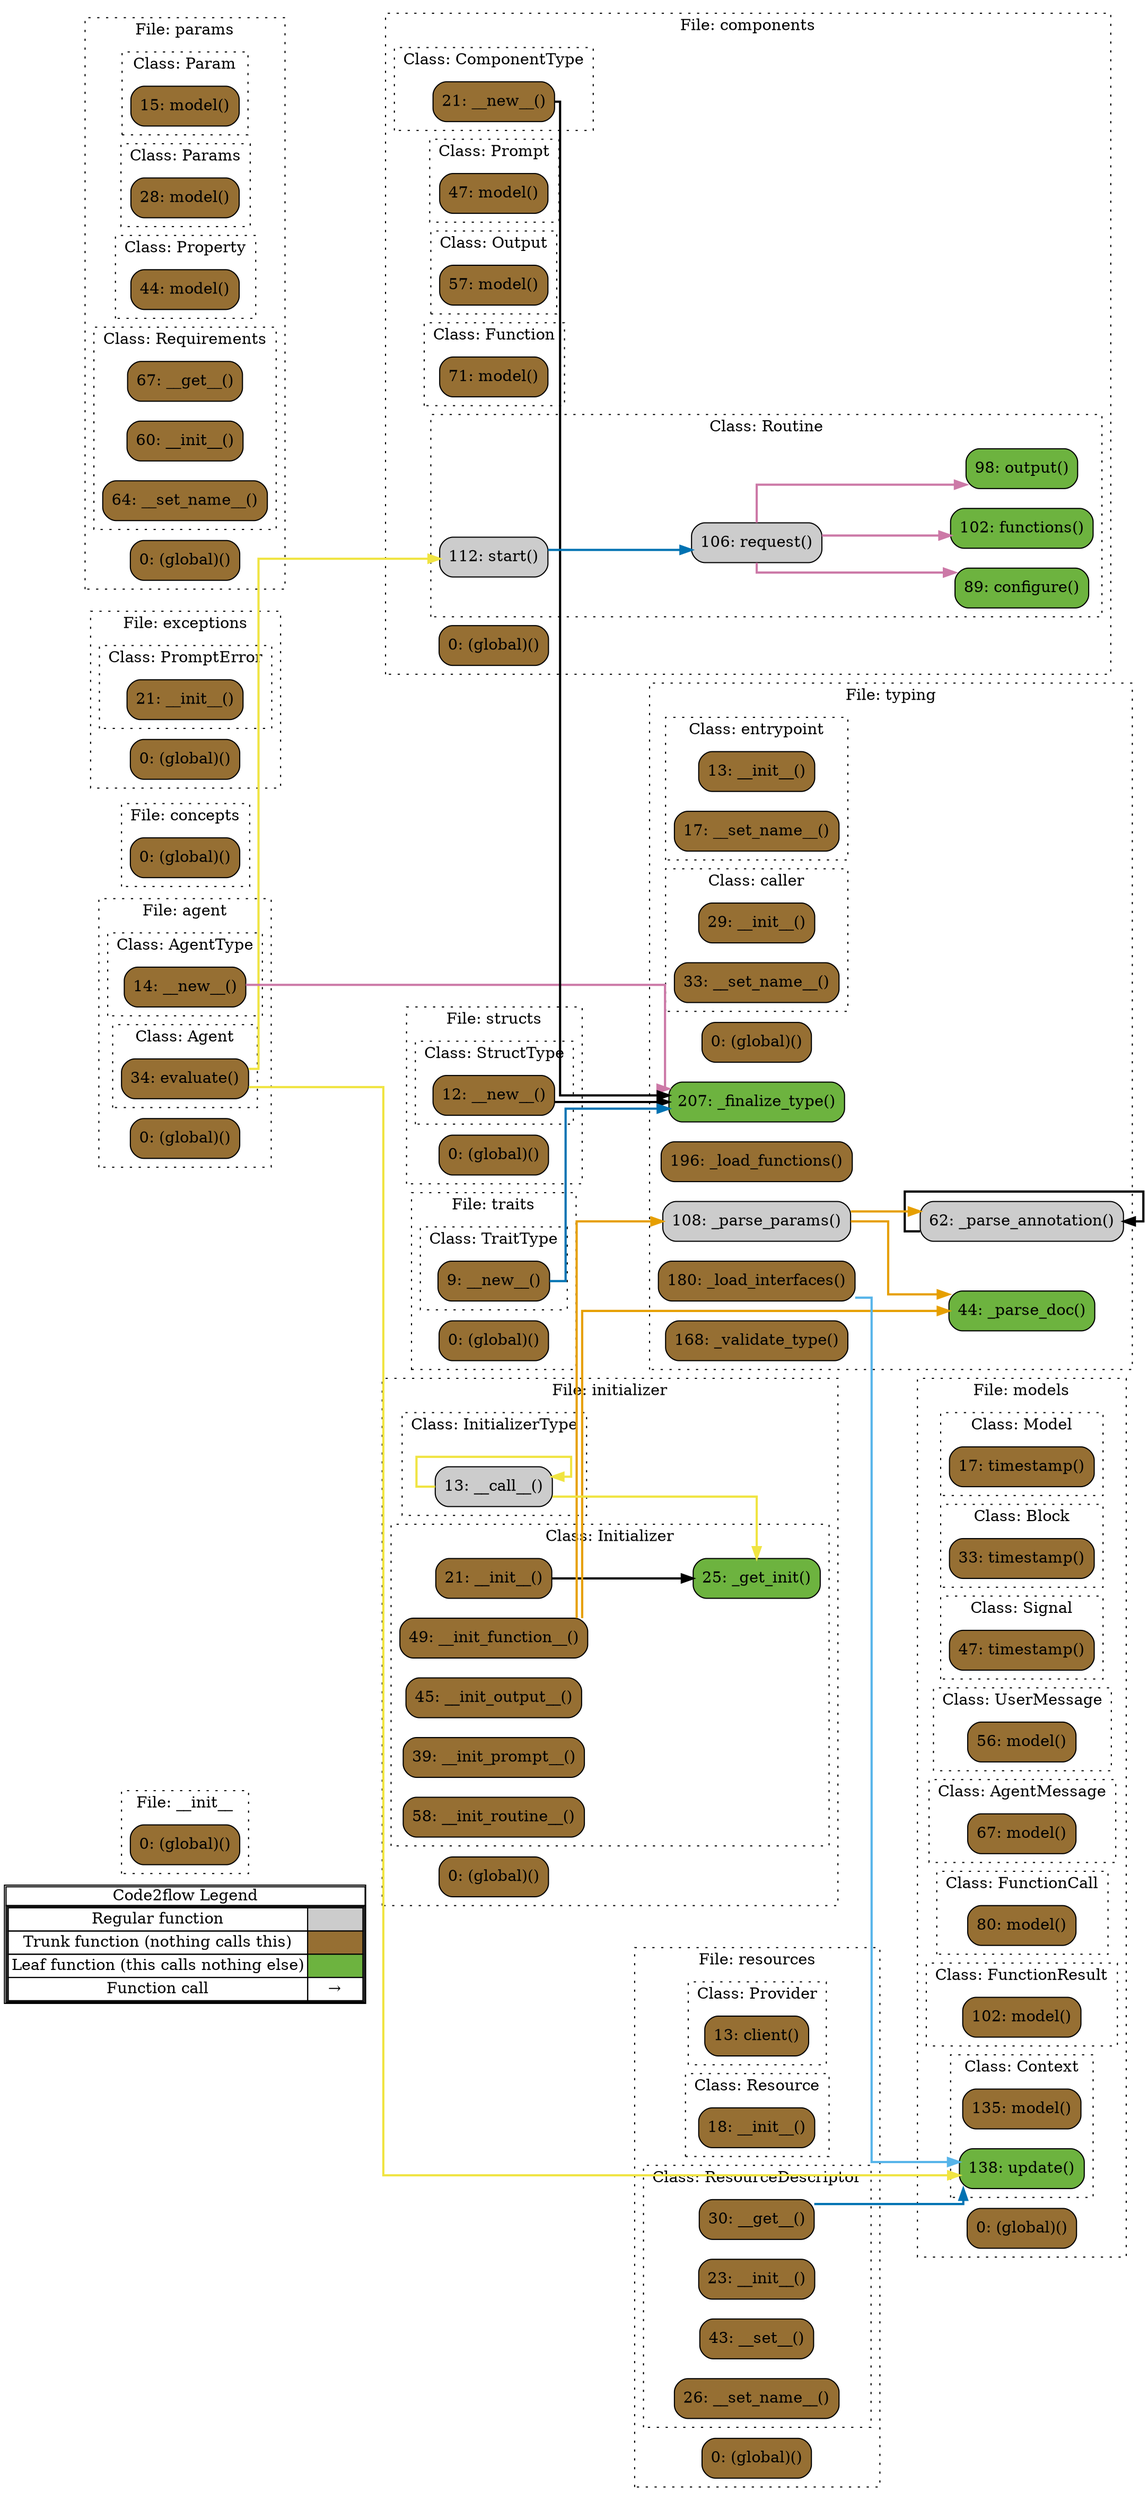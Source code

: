 digraph G {
concentrate=true;
splines="ortho";
rankdir="LR";
subgraph legend{
    rank = min;
    label = "legend";
    Legend [shape=none, margin=0, label = <
        <table cellspacing="0" cellpadding="0" border="1"><tr><td>Code2flow Legend</td></tr><tr><td>
        <table cellspacing="0">
        <tr><td>Regular function</td><td width="50px" bgcolor='#cccccc'></td></tr>
        <tr><td>Trunk function (nothing calls this)</td><td bgcolor='#966F33'></td></tr>
        <tr><td>Leaf function (this calls nothing else)</td><td bgcolor='#6db33f'></td></tr>
        <tr><td>Function call</td><td><font color='black'>&#8594;</font></td></tr>
        </table></td></tr></table>
        >];
}node_921742ec [label="0: (global)()" name="__init__::(global)" shape="rect" style="rounded,filled" fillcolor="#966F33" ];
node_7b9087e4 [label="0: (global)()" name="agent::(global)" shape="rect" style="rounded,filled" fillcolor="#966F33" ];
node_339a7544 [label="34: evaluate()" name="agent::Agent.evaluate" shape="rect" style="rounded,filled" fillcolor="#966F33" ];
node_f33008f7 [label="14: __new__()" name="agent::AgentType.__new__" shape="rect" style="rounded,filled" fillcolor="#966F33" ];
node_f44ae6a5 [label="0: (global)()" name="components::(global)" shape="rect" style="rounded,filled" fillcolor="#966F33" ];
node_cdb59b08 [label="21: __new__()" name="components::ComponentType.__new__" shape="rect" style="rounded,filled" fillcolor="#966F33" ];
node_5746812b [label="71: model()" name="components::Function.model" shape="rect" style="rounded,filled" fillcolor="#966F33" ];
node_d385e73f [label="57: model()" name="components::Output.model" shape="rect" style="rounded,filled" fillcolor="#966F33" ];
node_5f07d538 [label="47: model()" name="components::Prompt.model" shape="rect" style="rounded,filled" fillcolor="#966F33" ];
node_ad6d80b6 [label="89: configure()" name="components::Routine.configure" shape="rect" style="rounded,filled" fillcolor="#6db33f" ];
node_31ebd7fd [label="102: functions()" name="components::Routine.functions" shape="rect" style="rounded,filled" fillcolor="#6db33f" ];
node_ba67c678 [label="98: output()" name="components::Routine.output" shape="rect" style="rounded,filled" fillcolor="#6db33f" ];
node_81c237c7 [label="106: request()" name="components::Routine.request" shape="rect" style="rounded,filled" fillcolor="#cccccc" ];
node_8fd400ed [label="112: start()" name="components::Routine.start" shape="rect" style="rounded,filled" fillcolor="#cccccc" ];
node_d0336c6b [label="0: (global)()" name="concepts::(global)" shape="rect" style="rounded,filled" fillcolor="#966F33" ];
node_6a29977a [label="0: (global)()" name="exceptions::(global)" shape="rect" style="rounded,filled" fillcolor="#966F33" ];
node_c529e77f [label="21: __init__()" name="exceptions::PromptError.__init__" shape="rect" style="rounded,filled" fillcolor="#966F33" ];
node_96000ddb [label="0: (global)()" name="initializer::(global)" shape="rect" style="rounded,filled" fillcolor="#966F33" ];
node_f8063900 [label="21: __init__()" name="initializer::Initializer.__init__" shape="rect" style="rounded,filled" fillcolor="#966F33" ];
node_4eebbed9 [label="49: __init_function__()" name="initializer::Initializer.__init_function__" shape="rect" style="rounded,filled" fillcolor="#966F33" ];
node_90e0964e [label="45: __init_output__()" name="initializer::Initializer.__init_output__" shape="rect" style="rounded,filled" fillcolor="#966F33" ];
node_59ffd2a1 [label="39: __init_prompt__()" name="initializer::Initializer.__init_prompt__" shape="rect" style="rounded,filled" fillcolor="#966F33" ];
node_3350392d [label="58: __init_routine__()" name="initializer::Initializer.__init_routine__" shape="rect" style="rounded,filled" fillcolor="#966F33" ];
node_38099711 [label="25: _get_init()" name="initializer::Initializer._get_init" shape="rect" style="rounded,filled" fillcolor="#6db33f" ];
node_48ff04ec [label="13: __call__()" name="initializer::InitializerType.__call__" shape="rect" style="rounded,filled" fillcolor="#cccccc" ];
node_ead8c490 [label="0: (global)()" name="models::(global)" shape="rect" style="rounded,filled" fillcolor="#966F33" ];
node_0489897d [label="67: model()" name="models::AgentMessage.model" shape="rect" style="rounded,filled" fillcolor="#966F33" ];
node_890e64a5 [label="33: timestamp()" name="models::Block.timestamp" shape="rect" style="rounded,filled" fillcolor="#966F33" ];
node_2bf30205 [label="135: model()" name="models::Context.model" shape="rect" style="rounded,filled" fillcolor="#966F33" ];
node_da70fab2 [label="138: update()" name="models::Context.update" shape="rect" style="rounded,filled" fillcolor="#6db33f" ];
node_37552f9c [label="80: model()" name="models::FunctionCall.model" shape="rect" style="rounded,filled" fillcolor="#966F33" ];
node_f8b3f9ed [label="102: model()" name="models::FunctionResult.model" shape="rect" style="rounded,filled" fillcolor="#966F33" ];
node_f16ba04b [label="17: timestamp()" name="models::Model.timestamp" shape="rect" style="rounded,filled" fillcolor="#966F33" ];
node_47946ba7 [label="47: timestamp()" name="models::Signal.timestamp" shape="rect" style="rounded,filled" fillcolor="#966F33" ];
node_13d276fe [label="56: model()" name="models::UserMessage.model" shape="rect" style="rounded,filled" fillcolor="#966F33" ];
node_2c13d73d [label="0: (global)()" name="params::(global)" shape="rect" style="rounded,filled" fillcolor="#966F33" ];
node_2d135fa1 [label="15: model()" name="params::Param.model" shape="rect" style="rounded,filled" fillcolor="#966F33" ];
node_1dc62df2 [label="28: model()" name="params::Params.model" shape="rect" style="rounded,filled" fillcolor="#966F33" ];
node_212163dc [label="44: model()" name="params::Property.model" shape="rect" style="rounded,filled" fillcolor="#966F33" ];
node_2452e36b [label="67: __get__()" name="params::Requirements.__get__" shape="rect" style="rounded,filled" fillcolor="#966F33" ];
node_7e3e00f9 [label="60: __init__()" name="params::Requirements.__init__" shape="rect" style="rounded,filled" fillcolor="#966F33" ];
node_ea72a83a [label="64: __set_name__()" name="params::Requirements.__set_name__" shape="rect" style="rounded,filled" fillcolor="#966F33" ];
node_cb8a9ae7 [label="0: (global)()" name="resources::(global)" shape="rect" style="rounded,filled" fillcolor="#966F33" ];
node_826fb8b1 [label="13: client()" name="resources::Provider.client" shape="rect" style="rounded,filled" fillcolor="#966F33" ];
node_61a2d4b7 [label="18: __init__()" name="resources::Resource.__init__" shape="rect" style="rounded,filled" fillcolor="#966F33" ];
node_3c80d0a5 [label="30: __get__()" name="resources::ResourceDescriptor.__get__" shape="rect" style="rounded,filled" fillcolor="#966F33" ];
node_5fba073a [label="23: __init__()" name="resources::ResourceDescriptor.__init__" shape="rect" style="rounded,filled" fillcolor="#966F33" ];
node_5d2ce5d8 [label="43: __set__()" name="resources::ResourceDescriptor.__set__" shape="rect" style="rounded,filled" fillcolor="#966F33" ];
node_8d31c046 [label="26: __set_name__()" name="resources::ResourceDescriptor.__set_name__" shape="rect" style="rounded,filled" fillcolor="#966F33" ];
node_1ccd9661 [label="0: (global)()" name="structs::(global)" shape="rect" style="rounded,filled" fillcolor="#966F33" ];
node_04ba5e90 [label="12: __new__()" name="structs::StructType.__new__" shape="rect" style="rounded,filled" fillcolor="#966F33" ];
node_2d858b28 [label="0: (global)()" name="traits::(global)" shape="rect" style="rounded,filled" fillcolor="#966F33" ];
node_2e855fdd [label="9: __new__()" name="traits::TraitType.__new__" shape="rect" style="rounded,filled" fillcolor="#966F33" ];
node_f3883ccb [label="0: (global)()" name="typing::(global)" shape="rect" style="rounded,filled" fillcolor="#966F33" ];
node_946bd701 [label="207: _finalize_type()" name="typing::_finalize_type" shape="rect" style="rounded,filled" fillcolor="#6db33f" ];
node_92edbc41 [label="196: _load_functions()" name="typing::_load_functions" shape="rect" style="rounded,filled" fillcolor="#966F33" ];
node_64172f82 [label="180: _load_interfaces()" name="typing::_load_interfaces" shape="rect" style="rounded,filled" fillcolor="#966F33" ];
node_a6052b90 [label="62: _parse_annotation()" name="typing::_parse_annotation" shape="rect" style="rounded,filled" fillcolor="#cccccc" ];
node_63d2c9a8 [label="44: _parse_doc()" name="typing::_parse_doc" shape="rect" style="rounded,filled" fillcolor="#6db33f" ];
node_972f65d1 [label="108: _parse_params()" name="typing::_parse_params" shape="rect" style="rounded,filled" fillcolor="#cccccc" ];
node_15384b32 [label="168: _validate_type()" name="typing::_validate_type" shape="rect" style="rounded,filled" fillcolor="#966F33" ];
node_7892d404 [label="29: __init__()" name="typing::caller.__init__" shape="rect" style="rounded,filled" fillcolor="#966F33" ];
node_1f53797c [label="33: __set_name__()" name="typing::caller.__set_name__" shape="rect" style="rounded,filled" fillcolor="#966F33" ];
node_0f25548e [label="13: __init__()" name="typing::entrypoint.__init__" shape="rect" style="rounded,filled" fillcolor="#966F33" ];
node_3879a1e5 [label="17: __set_name__()" name="typing::entrypoint.__set_name__" shape="rect" style="rounded,filled" fillcolor="#966F33" ];
node_339a7544 -> node_8fd400ed [color="#F0E442" penwidth="2"];
node_339a7544 -> node_da70fab2 [color="#F0E442" penwidth="2"];
node_f33008f7 -> node_946bd701 [color="#CC79A7" penwidth="2"];
node_cdb59b08 -> node_946bd701 [color="#000000" penwidth="2"];
node_81c237c7 -> node_ad6d80b6 [color="#CC79A7" penwidth="2"];
node_81c237c7 -> node_31ebd7fd [color="#CC79A7" penwidth="2"];
node_81c237c7 -> node_ba67c678 [color="#CC79A7" penwidth="2"];
node_8fd400ed -> node_81c237c7 [color="#0072B2" penwidth="2"];
node_f8063900 -> node_38099711 [color="#000000" penwidth="2"];
node_4eebbed9 -> node_63d2c9a8 [color="#E69F00" penwidth="2"];
node_4eebbed9 -> node_972f65d1 [color="#E69F00" penwidth="2"];
node_48ff04ec -> node_38099711 [color="#F0E442" penwidth="2"];
node_48ff04ec -> node_48ff04ec [color="#F0E442" penwidth="2"];
node_3c80d0a5 -> node_da70fab2 [color="#0072B2" penwidth="2"];
node_04ba5e90 -> node_946bd701 [color="#000000" penwidth="2"];
node_2e855fdd -> node_946bd701 [color="#0072B2" penwidth="2"];
node_64172f82 -> node_da70fab2 [color="#56B4E9" penwidth="2"];
node_a6052b90 -> node_a6052b90 [color="#000000" penwidth="2"];
node_a6052b90 -> node_a6052b90 [color="#000000" penwidth="2"];
node_a6052b90 -> node_a6052b90 [color="#000000" penwidth="2"];
node_972f65d1 -> node_a6052b90 [color="#E69F00" penwidth="2"];
node_972f65d1 -> node_63d2c9a8 [color="#E69F00" penwidth="2"];
subgraph cluster_6a784238 {
    node_921742ec;
    label="File: __init__";
    name="__init__";
    style="filled";
    graph[style=dotted];
};
subgraph cluster_05edb71b {
    node_7b9087e4;
    label="File: agent";
    name="agent";
    style="filled";
    graph[style=dotted];
    subgraph cluster_5ee09126 {
        node_f33008f7;
        label="Class: AgentType";
        name="AgentType";
        style="filled";
        graph[style=dotted];
    };
    subgraph cluster_3a37e1f7 {
        node_339a7544;
        label="Class: Agent";
        name="Agent";
        style="filled";
        graph[style=dotted];
    };
};
subgraph cluster_a0ec6f77 {
    node_f44ae6a5;
    label="File: components";
    name="components";
    style="filled";
    graph[style=dotted];
    subgraph cluster_5809ec2c {
        label="Class: ComponentInitializer";
        name="ComponentInitializer";
        style="filled";
        graph[style=dotted];
    };
    subgraph cluster_f7f90123 {
        node_cdb59b08;
        label="Class: ComponentType";
        name="ComponentType";
        style="filled";
        graph[style=dotted];
    };
    subgraph cluster_79483089 {
        node_5f07d538;
        label="Class: Prompt";
        name="Prompt";
        style="filled";
        graph[style=dotted];
    };
    subgraph cluster_3d78e733 {
        node_d385e73f;
        label="Class: Output";
        name="Output";
        style="filled";
        graph[style=dotted];
    };
    subgraph cluster_ceec7a31 {
        node_5746812b;
        label="Class: Function";
        name="Function";
        style="filled";
        graph[style=dotted];
    };
    subgraph cluster_7af7c258 {
        node_ad6d80b6 node_ba67c678 node_31ebd7fd node_81c237c7 node_8fd400ed;
        label="Class: Routine";
        name="Routine";
        style="filled";
        graph[style=dotted];
    };
};
subgraph cluster_da7f278f {
    node_d0336c6b;
    label="File: concepts";
    name="concepts";
    style="filled";
    graph[style=dotted];
};
subgraph cluster_9599f1e7 {
    node_6a29977a;
    label="File: exceptions";
    name="exceptions";
    style="filled";
    graph[style=dotted];
    subgraph cluster_591c6834 {
        label="Class: StateTransitionError";
        name="StateTransitionError";
        style="filled";
        graph[style=dotted];
    };
    subgraph cluster_9429c1ad {
        label="Class: RouterError";
        name="RouterError";
        style="filled";
        graph[style=dotted];
    };
    subgraph cluster_14b2c50e {
        label="Class: ToolError";
        name="ToolError";
        style="filled";
        graph[style=dotted];
    };
    subgraph cluster_7f33c149 {
        label="Class: ResourceError";
        name="ResourceError";
        style="filled";
        graph[style=dotted];
    };
    subgraph cluster_cccff711 {
        node_c529e77f;
        label="Class: PromptError";
        name="PromptError";
        style="filled";
        graph[style=dotted];
    };
    subgraph cluster_c96875eb {
        label="Class: ContextUnavailable";
        name="ContextUnavailable";
        style="filled";
        graph[style=dotted];
    };
    subgraph cluster_79307a36 {
        label="Class: ContextNotFound";
        name="ContextNotFound";
        style="filled";
        graph[style=dotted];
    };
    subgraph cluster_41e9bf2c {
        label="Class: ProviderError";
        name="ProviderError";
        style="filled";
        graph[style=dotted];
    };
};
subgraph cluster_5245dc65 {
    node_96000ddb;
    label="File: initializer";
    name="initializer";
    style="filled";
    graph[style=dotted];
    subgraph cluster_27c093a3 {
        node_48ff04ec;
        label="Class: InitializerType";
        name="InitializerType";
        style="filled";
        graph[style=dotted];
    };
    subgraph cluster_f547d5ad {
        node_f8063900 node_38099711 node_59ffd2a1 node_90e0964e node_4eebbed9 node_3350392d;
        label="Class: Initializer";
        name="Initializer";
        style="filled";
        graph[style=dotted];
    };
};
subgraph cluster_a4b0cc6f {
    node_ead8c490;
    label="File: models";
    name="models";
    style="filled";
    graph[style=dotted];
    subgraph cluster_a5de905b {
        node_f16ba04b;
        label="Class: Model";
        name="Model";
        style="filled";
        graph[style=dotted];
    };
    subgraph cluster_69f30e1d {
        label="Class: BlockType";
        name="BlockType";
        style="filled";
        graph[style=dotted];
    };
    subgraph cluster_33de3dc0 {
        node_890e64a5;
        label="Class: Block";
        name="Block";
        style="filled";
        graph[style=dotted];
    };
    subgraph cluster_3b476cad {
        label="Class: SignalType";
        name="SignalType";
        style="filled";
        graph[style=dotted];
    };
    subgraph cluster_f5329da9 {
        node_47946ba7;
        label="Class: Signal";
        name="Signal";
        style="filled";
        graph[style=dotted];
    };
    subgraph cluster_e1ef0cd0 {
        node_13d276fe;
        label="Class: UserMessage";
        name="UserMessage";
        style="filled";
        graph[style=dotted];
    };
    subgraph cluster_7ac3b181 {
        node_0489897d;
        label="Class: AgentMessage";
        name="AgentMessage";
        style="filled";
        graph[style=dotted];
    };
    subgraph cluster_8601d54f {
        node_37552f9c;
        label="Class: FunctionCall";
        name="FunctionCall";
        style="filled";
        graph[style=dotted];
    };
    subgraph cluster_b6a54c5e {
        node_f8b3f9ed;
        label="Class: FunctionResult";
        name="FunctionResult";
        style="filled";
        graph[style=dotted];
    };
    subgraph cluster_84fab382 {
        label="Class: FileType";
        name="FileType";
        style="filled";
        graph[style=dotted];
    };
    subgraph cluster_e283dcf0 {
        label="Class: File";
        name="File";
        style="filled";
        graph[style=dotted];
    };
    subgraph cluster_533d046a {
        label="Class: Directory";
        name="Directory";
        style="filled";
        graph[style=dotted];
    };
    subgraph cluster_af484df5 {
        label="Class: Scaffold";
        name="Scaffold";
        style="filled";
        graph[style=dotted];
    };
    subgraph cluster_e9740697 {
        node_2bf30205 node_da70fab2;
        label="Class: Context";
        name="Context";
        style="filled";
        graph[style=dotted];
    };
};
subgraph cluster_b3a08ecb {
    node_2c13d73d;
    label="File: params";
    name="params";
    style="filled";
    graph[style=dotted];
    subgraph cluster_b70d512e {
        node_2d135fa1;
        label="Class: Param";
        name="Param";
        style="filled";
        graph[style=dotted];
    };
    subgraph cluster_42d812dc {
        node_1dc62df2;
        label="Class: Params";
        name="Params";
        style="filled";
        graph[style=dotted];
    };
    subgraph cluster_f911dbb0 {
        node_212163dc;
        label="Class: Property";
        name="Property";
        style="filled";
        graph[style=dotted];
    };
    subgraph cluster_c918e8fb {
        label="Class: Properties";
        name="Properties";
        style="filled";
        graph[style=dotted];
    };
    subgraph cluster_5fe221cb {
        node_7e3e00f9 node_ea72a83a node_2452e36b;
        label="Class: Requirements";
        name="Requirements";
        style="filled";
        graph[style=dotted];
    };
};
subgraph cluster_3ded7719 {
    node_cb8a9ae7;
    label="File: resources";
    name="resources";
    style="filled";
    graph[style=dotted];
    subgraph cluster_f141365b {
        node_826fb8b1;
        label="Class: Provider";
        name="Provider";
        style="filled";
        graph[style=dotted];
    };
    subgraph cluster_94ea5da0 {
        node_61a2d4b7;
        label="Class: Resource";
        name="Resource";
        style="filled";
        graph[style=dotted];
    };
    subgraph cluster_ac423572 {
        node_5fba073a node_8d31c046 node_3c80d0a5 node_5d2ce5d8;
        label="Class: ResourceDescriptor";
        name="ResourceDescriptor";
        style="filled";
        graph[style=dotted];
    };
};
subgraph cluster_1e9ff8f7 {
    node_1ccd9661;
    label="File: structs";
    name="structs";
    style="filled";
    graph[style=dotted];
    subgraph cluster_71dd357c {
        node_04ba5e90;
        label="Class: StructType";
        name="StructType";
        style="filled";
        graph[style=dotted];
    };
    subgraph cluster_8dd42092 {
        label="Class: Struct";
        name="Struct";
        style="filled";
        graph[style=dotted];
    };
    subgraph cluster_082dd1f0 {
        label="Class: Link";
        name="Link";
        style="filled";
        graph[style=dotted];
    };
    subgraph cluster_cb414352 {
        label="Class: Boundary";
        name="Boundary";
        style="filled";
        graph[style=dotted];
    };
    subgraph cluster_f79ece9a {
        label="Class: Domain";
        name="Domain";
        style="filled";
        graph[style=dotted];
    };
    subgraph cluster_1dacc4e9 {
        label="Class: Incubator";
        name="Incubator";
        style="filled";
        graph[style=dotted];
    };
};
subgraph cluster_ff093308 {
    node_2d858b28;
    label="File: traits";
    name="traits";
    style="filled";
    graph[style=dotted];
    subgraph cluster_4739e21e {
        node_2e855fdd;
        label="Class: TraitType";
        name="TraitType";
        style="filled";
        graph[style=dotted];
    };
    subgraph cluster_184a9a48 {
        label="Class: Trait";
        name="Trait";
        style="filled";
        graph[style=dotted];
    };
    subgraph cluster_39d66d13 {
        label="Class: Composable";
        name="Composable";
        style="filled";
        graph[style=dotted];
    };
};
subgraph cluster_9b55fed8 {
    node_63d2c9a8 node_a6052b90 node_972f65d1 node_15384b32 node_64172f82 node_92edbc41 node_946bd701 node_f3883ccb;
    label="File: typing";
    name="typing";
    style="filled";
    graph[style=dotted];
    subgraph cluster_bb7132be {
        node_0f25548e node_3879a1e5;
        label="Class: entrypoint";
        name="entrypoint";
        style="filled";
        graph[style=dotted];
    };
    subgraph cluster_aa81ace1 {
        node_7892d404 node_1f53797c;
        label="Class: caller";
        name="caller";
        style="filled";
        graph[style=dotted];
    };
};
}
